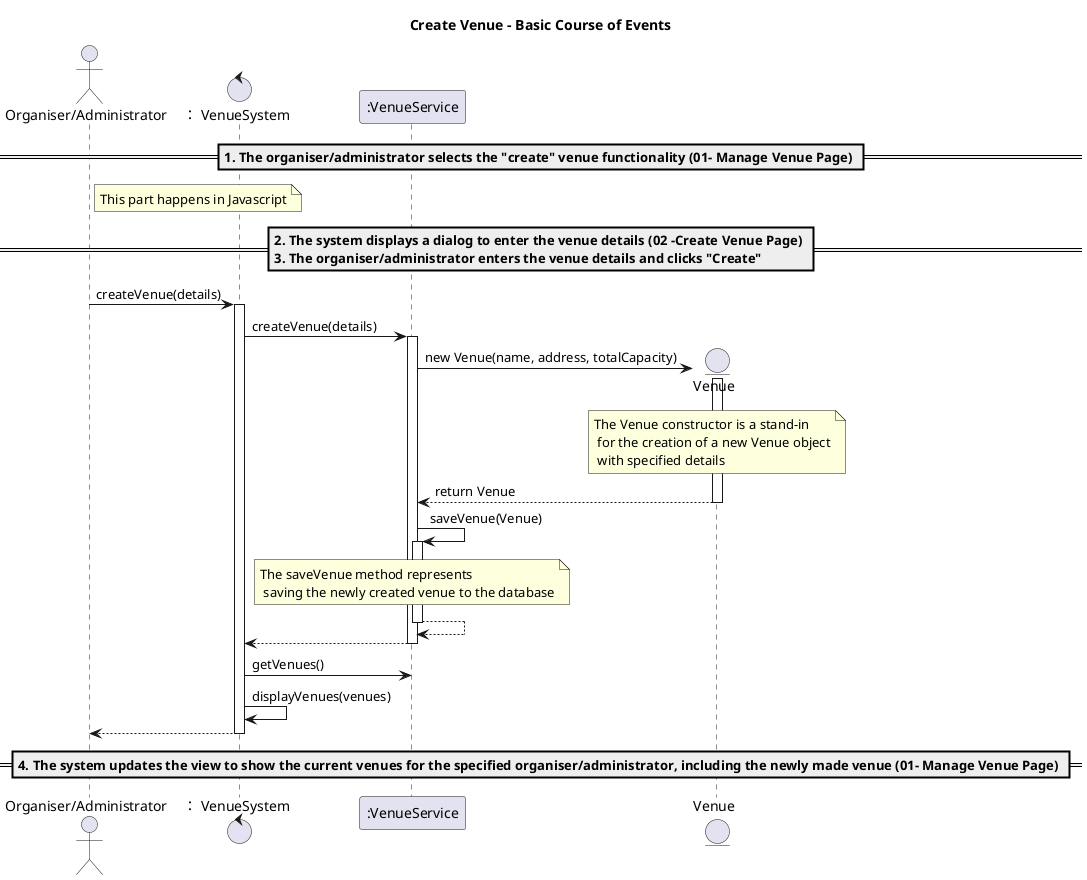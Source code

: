 @startuml
title Create Venue - Basic Course of Events

actor "Organiser/Administrator" as OA
control “： VenueSystem” as System
participant ":VenueService" as Service


== 1. The organiser/administrator selects the "create" venue functionality **(01- Manage Venue Page)** ==
note right of OA: This part happens in Javascript
== 2. The system displays a dialog to enter the venue details **(02 -Create Venue Page)** \n3. The organiser/administrator enters the venue details and clicks "Create" ==

OA -> System: createVenue(details)
activate System

System -> Service: createVenue(details)
activate Service

create entity Venue
Service -> Venue: new Venue(name, address, totalCapacity)
activate Venue
note over Venue: The Venue constructor is a stand-in\n for the creation of a new Venue object\n with specified details
Venue --> Service: return Venue
deactivate Venue

Service -> Service: saveVenue(Venue)
activate Service
note over Service: The saveVenue method represents\n saving the newly created venue to the database
Service --> Service:
deactivate Service

Service --> System:
deactivate Service

System -> Service: getVenues()
System -> System: displayVenues(venues)

System --> OA
deactivate System

== 4. The system updates the view to show the current venues for the specified organiser/administrator, including the newly made venue **(01- Manage Venue Page)** ==
@enduml

